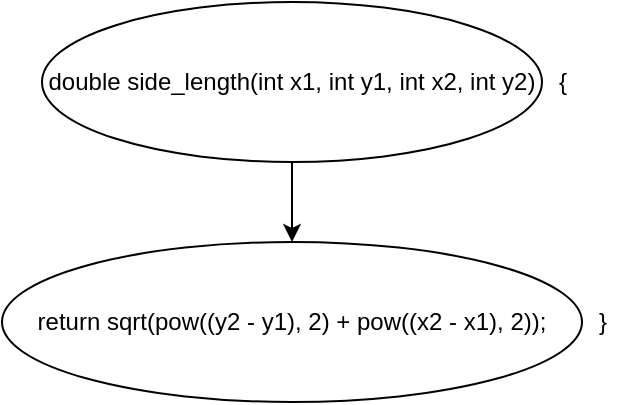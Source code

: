 <mxfile version="13.9.9" type="device"><diagram id="HP6SI-8kIlSGCHNk3P2b" name="Страница 1"><mxGraphModel dx="852" dy="504" grid="1" gridSize="10" guides="1" tooltips="1" connect="1" arrows="1" fold="1" page="1" pageScale="1" pageWidth="827" pageHeight="1169" math="0" shadow="0"><root><mxCell id="0"/><mxCell id="1" parent="0"/><mxCell id="GNdUJYcSbeS8cjtmx6M_-1" value="double side_length(int x1, int y1, int x2, int y2)" style="ellipse;whiteSpace=wrap;html=1;" vertex="1" parent="1"><mxGeometry x="260" y="30" width="250" height="80" as="geometry"/></mxCell><mxCell id="GNdUJYcSbeS8cjtmx6M_-2" value="" style="endArrow=classic;html=1;exitX=0.5;exitY=1;exitDx=0;exitDy=0;" edge="1" parent="1" source="GNdUJYcSbeS8cjtmx6M_-1" target="GNdUJYcSbeS8cjtmx6M_-3"><mxGeometry width="50" height="50" relative="1" as="geometry"><mxPoint x="390" y="290" as="sourcePoint"/><mxPoint x="380" y="150" as="targetPoint"/></mxGeometry></mxCell><mxCell id="GNdUJYcSbeS8cjtmx6M_-3" value="return sqrt(pow((y2 - y1), 2) + pow((x2 - x1), 2));" style="ellipse;whiteSpace=wrap;html=1;" vertex="1" parent="1"><mxGeometry x="240" y="150" width="290" height="80" as="geometry"/></mxCell><mxCell id="GNdUJYcSbeS8cjtmx6M_-5" value="{" style="text;html=1;align=center;verticalAlign=middle;resizable=0;points=[];autosize=1;" vertex="1" parent="1"><mxGeometry x="510" y="60" width="20" height="20" as="geometry"/></mxCell><mxCell id="GNdUJYcSbeS8cjtmx6M_-6" value="}" style="text;html=1;align=center;verticalAlign=middle;resizable=0;points=[];autosize=1;" vertex="1" parent="1"><mxGeometry x="530" y="180" width="20" height="20" as="geometry"/></mxCell></root></mxGraphModel></diagram></mxfile>